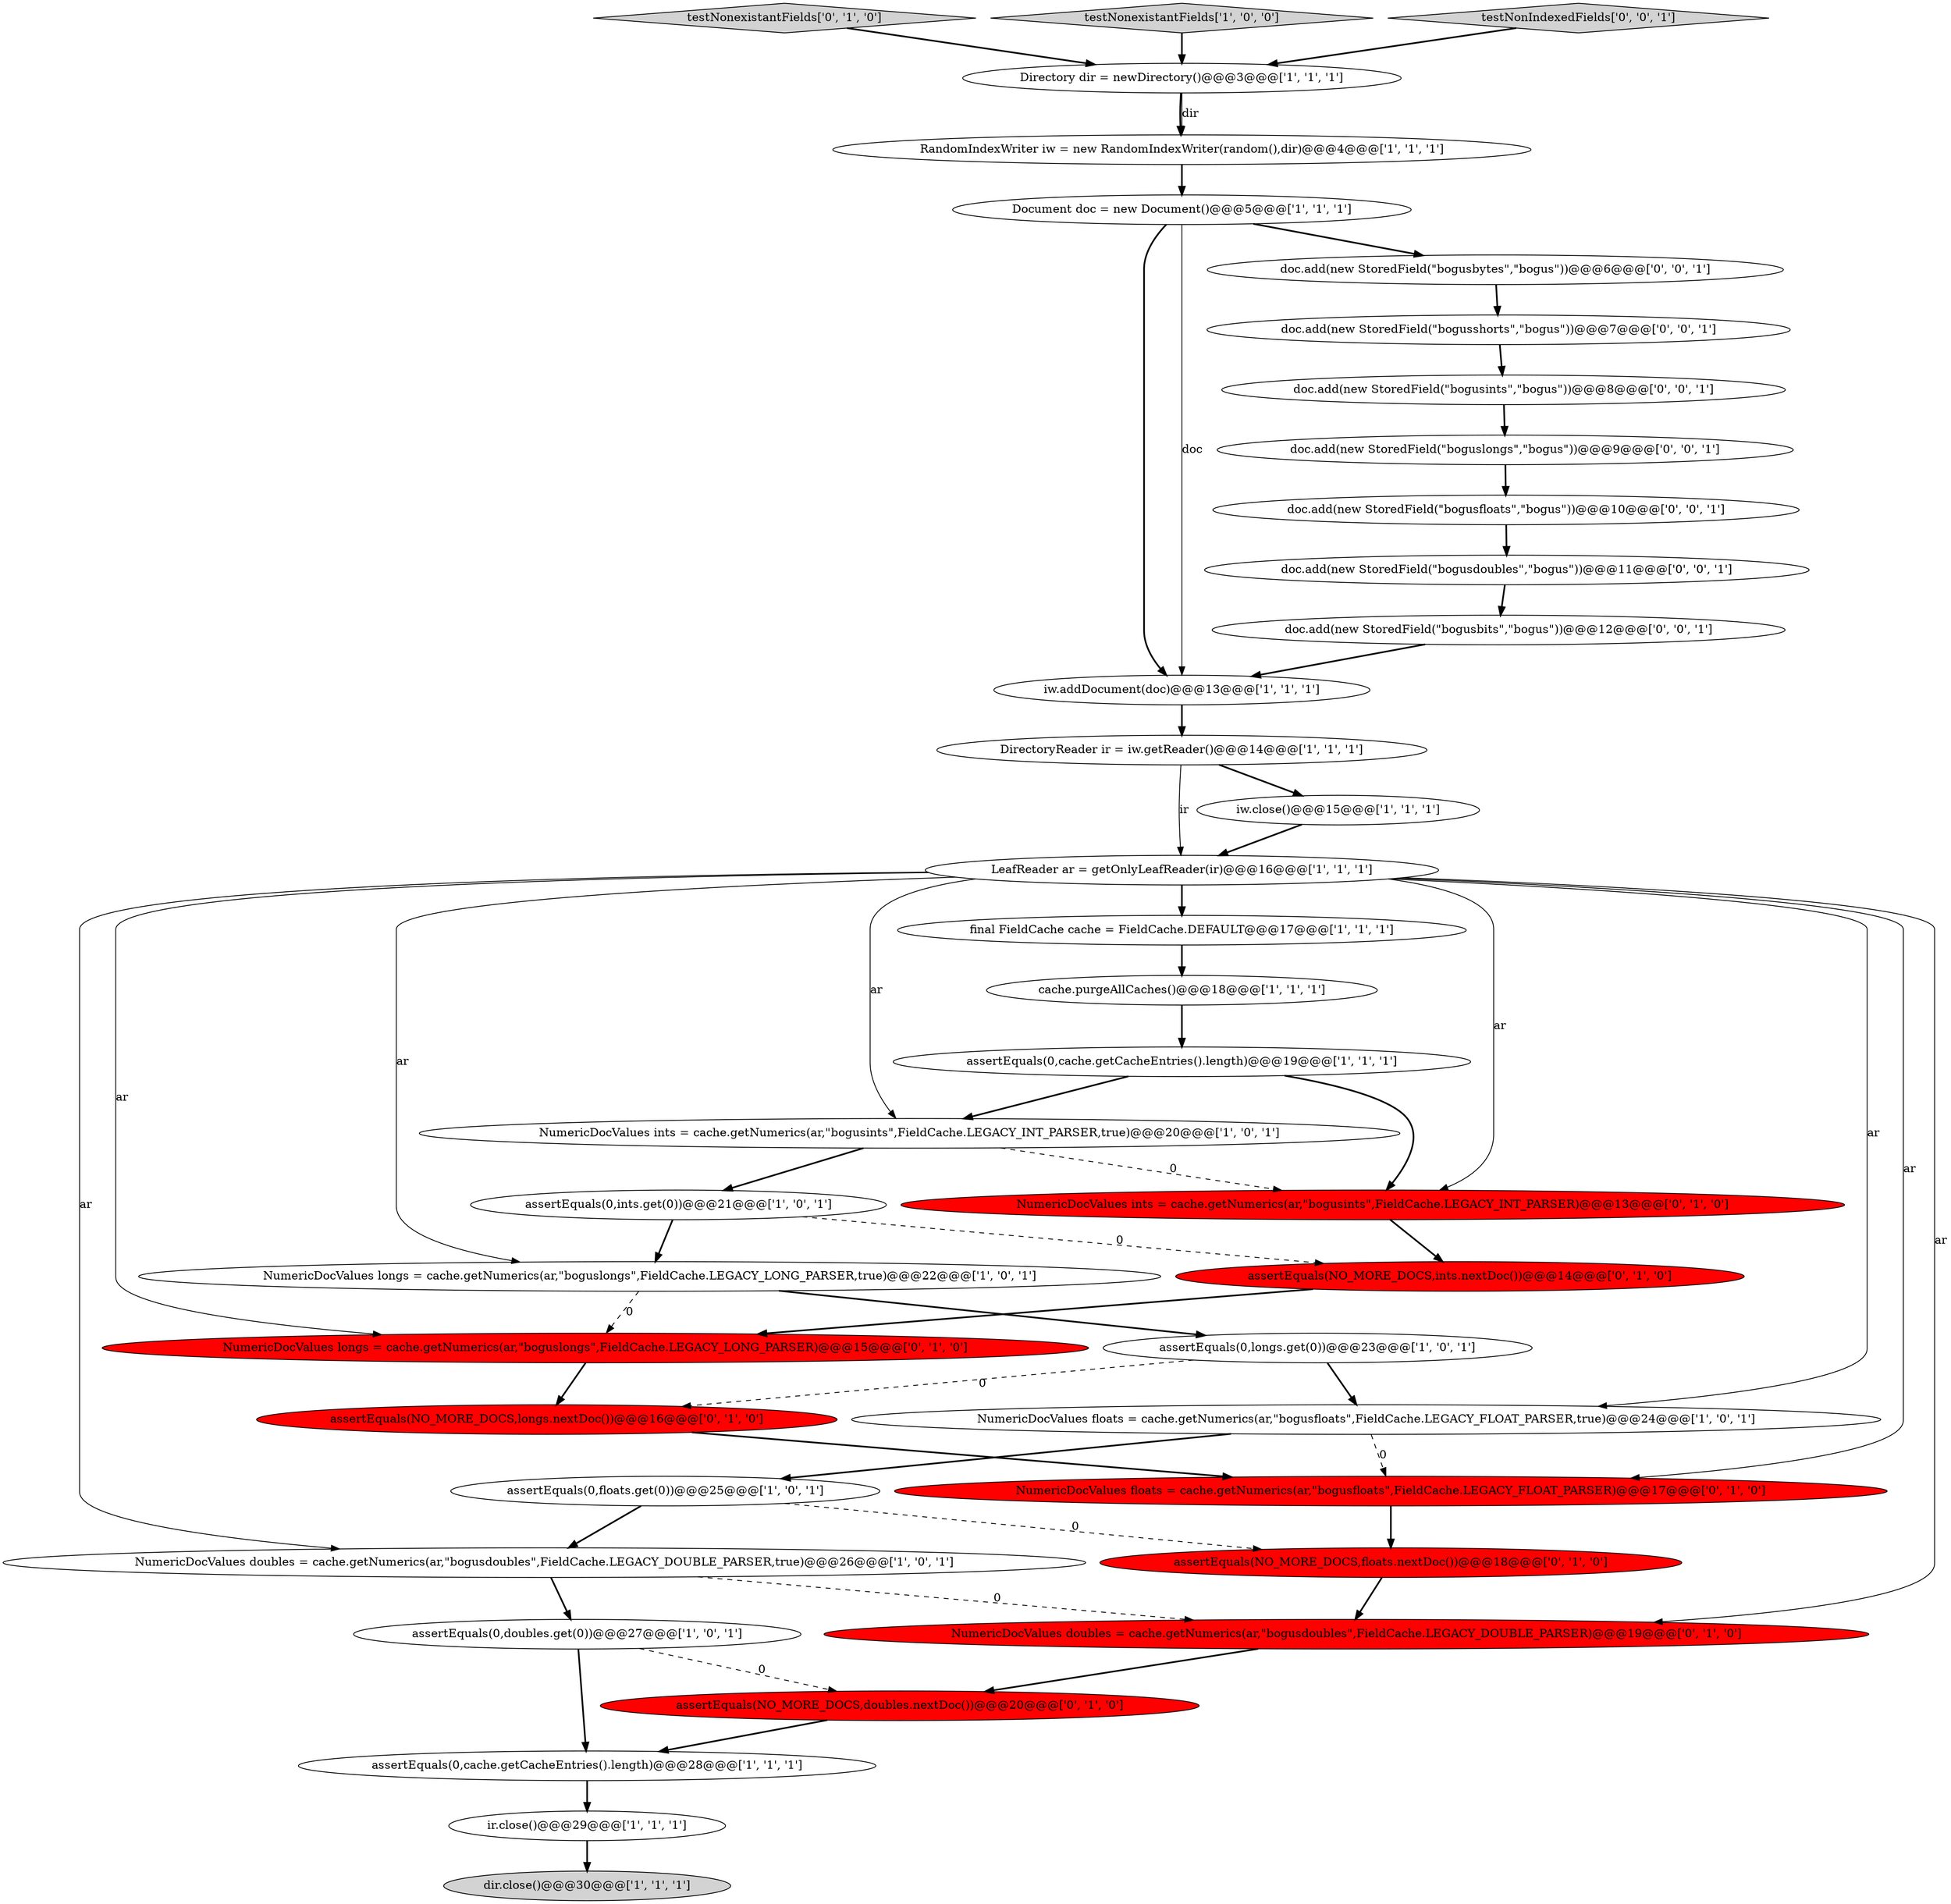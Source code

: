 digraph {
10 [style = filled, label = "NumericDocValues floats = cache.getNumerics(ar,\"bogusfloats\",FieldCache.LEGACY_FLOAT_PARSER,true)@@@24@@@['1', '0', '1']", fillcolor = white, shape = ellipse image = "AAA0AAABBB1BBB"];
8 [style = filled, label = "cache.purgeAllCaches()@@@18@@@['1', '1', '1']", fillcolor = white, shape = ellipse image = "AAA0AAABBB1BBB"];
12 [style = filled, label = "LeafReader ar = getOnlyLeafReader(ir)@@@16@@@['1', '1', '1']", fillcolor = white, shape = ellipse image = "AAA0AAABBB1BBB"];
34 [style = filled, label = "doc.add(new StoredField(\"boguslongs\",\"bogus\"))@@@9@@@['0', '0', '1']", fillcolor = white, shape = ellipse image = "AAA0AAABBB3BBB"];
23 [style = filled, label = "testNonexistantFields['0', '1', '0']", fillcolor = lightgray, shape = diamond image = "AAA0AAABBB2BBB"];
27 [style = filled, label = "assertEquals(NO_MORE_DOCS,longs.nextDoc())@@@16@@@['0', '1', '0']", fillcolor = red, shape = ellipse image = "AAA1AAABBB2BBB"];
2 [style = filled, label = "assertEquals(0,ints.get(0))@@@21@@@['1', '0', '1']", fillcolor = white, shape = ellipse image = "AAA0AAABBB1BBB"];
19 [style = filled, label = "testNonexistantFields['1', '0', '0']", fillcolor = lightgray, shape = diamond image = "AAA0AAABBB1BBB"];
4 [style = filled, label = "Directory dir = newDirectory()@@@3@@@['1', '1', '1']", fillcolor = white, shape = ellipse image = "AAA0AAABBB1BBB"];
30 [style = filled, label = "NumericDocValues longs = cache.getNumerics(ar,\"boguslongs\",FieldCache.LEGACY_LONG_PARSER)@@@15@@@['0', '1', '0']", fillcolor = red, shape = ellipse image = "AAA1AAABBB2BBB"];
15 [style = filled, label = "iw.addDocument(doc)@@@13@@@['1', '1', '1']", fillcolor = white, shape = ellipse image = "AAA0AAABBB1BBB"];
5 [style = filled, label = "assertEquals(0,doubles.get(0))@@@27@@@['1', '0', '1']", fillcolor = white, shape = ellipse image = "AAA0AAABBB1BBB"];
0 [style = filled, label = "ir.close()@@@29@@@['1', '1', '1']", fillcolor = white, shape = ellipse image = "AAA0AAABBB1BBB"];
13 [style = filled, label = "NumericDocValues ints = cache.getNumerics(ar,\"bogusints\",FieldCache.LEGACY_INT_PARSER,true)@@@20@@@['1', '0', '1']", fillcolor = white, shape = ellipse image = "AAA0AAABBB1BBB"];
35 [style = filled, label = "doc.add(new StoredField(\"bogusbytes\",\"bogus\"))@@@6@@@['0', '0', '1']", fillcolor = white, shape = ellipse image = "AAA0AAABBB3BBB"];
21 [style = filled, label = "NumericDocValues doubles = cache.getNumerics(ar,\"bogusdoubles\",FieldCache.LEGACY_DOUBLE_PARSER,true)@@@26@@@['1', '0', '1']", fillcolor = white, shape = ellipse image = "AAA0AAABBB1BBB"];
38 [style = filled, label = "doc.add(new StoredField(\"bogusbits\",\"bogus\"))@@@12@@@['0', '0', '1']", fillcolor = white, shape = ellipse image = "AAA0AAABBB3BBB"];
31 [style = filled, label = "testNonIndexedFields['0', '0', '1']", fillcolor = lightgray, shape = diamond image = "AAA0AAABBB3BBB"];
32 [style = filled, label = "doc.add(new StoredField(\"bogusdoubles\",\"bogus\"))@@@11@@@['0', '0', '1']", fillcolor = white, shape = ellipse image = "AAA0AAABBB3BBB"];
37 [style = filled, label = "doc.add(new StoredField(\"bogusshorts\",\"bogus\"))@@@7@@@['0', '0', '1']", fillcolor = white, shape = ellipse image = "AAA0AAABBB3BBB"];
14 [style = filled, label = "assertEquals(0,floats.get(0))@@@25@@@['1', '0', '1']", fillcolor = white, shape = ellipse image = "AAA0AAABBB1BBB"];
6 [style = filled, label = "Document doc = new Document()@@@5@@@['1', '1', '1']", fillcolor = white, shape = ellipse image = "AAA0AAABBB1BBB"];
9 [style = filled, label = "dir.close()@@@30@@@['1', '1', '1']", fillcolor = lightgray, shape = ellipse image = "AAA0AAABBB1BBB"];
29 [style = filled, label = "NumericDocValues floats = cache.getNumerics(ar,\"bogusfloats\",FieldCache.LEGACY_FLOAT_PARSER)@@@17@@@['0', '1', '0']", fillcolor = red, shape = ellipse image = "AAA1AAABBB2BBB"];
17 [style = filled, label = "assertEquals(0,longs.get(0))@@@23@@@['1', '0', '1']", fillcolor = white, shape = ellipse image = "AAA0AAABBB1BBB"];
28 [style = filled, label = "NumericDocValues doubles = cache.getNumerics(ar,\"bogusdoubles\",FieldCache.LEGACY_DOUBLE_PARSER)@@@19@@@['0', '1', '0']", fillcolor = red, shape = ellipse image = "AAA1AAABBB2BBB"];
3 [style = filled, label = "assertEquals(0,cache.getCacheEntries().length)@@@28@@@['1', '1', '1']", fillcolor = white, shape = ellipse image = "AAA0AAABBB1BBB"];
25 [style = filled, label = "assertEquals(NO_MORE_DOCS,doubles.nextDoc())@@@20@@@['0', '1', '0']", fillcolor = red, shape = ellipse image = "AAA1AAABBB2BBB"];
24 [style = filled, label = "assertEquals(NO_MORE_DOCS,floats.nextDoc())@@@18@@@['0', '1', '0']", fillcolor = red, shape = ellipse image = "AAA1AAABBB2BBB"];
1 [style = filled, label = "iw.close()@@@15@@@['1', '1', '1']", fillcolor = white, shape = ellipse image = "AAA0AAABBB1BBB"];
26 [style = filled, label = "NumericDocValues ints = cache.getNumerics(ar,\"bogusints\",FieldCache.LEGACY_INT_PARSER)@@@13@@@['0', '1', '0']", fillcolor = red, shape = ellipse image = "AAA1AAABBB2BBB"];
7 [style = filled, label = "NumericDocValues longs = cache.getNumerics(ar,\"boguslongs\",FieldCache.LEGACY_LONG_PARSER,true)@@@22@@@['1', '0', '1']", fillcolor = white, shape = ellipse image = "AAA0AAABBB1BBB"];
11 [style = filled, label = "assertEquals(0,cache.getCacheEntries().length)@@@19@@@['1', '1', '1']", fillcolor = white, shape = ellipse image = "AAA0AAABBB1BBB"];
36 [style = filled, label = "doc.add(new StoredField(\"bogusfloats\",\"bogus\"))@@@10@@@['0', '0', '1']", fillcolor = white, shape = ellipse image = "AAA0AAABBB3BBB"];
33 [style = filled, label = "doc.add(new StoredField(\"bogusints\",\"bogus\"))@@@8@@@['0', '0', '1']", fillcolor = white, shape = ellipse image = "AAA0AAABBB3BBB"];
22 [style = filled, label = "assertEquals(NO_MORE_DOCS,ints.nextDoc())@@@14@@@['0', '1', '0']", fillcolor = red, shape = ellipse image = "AAA1AAABBB2BBB"];
16 [style = filled, label = "final FieldCache cache = FieldCache.DEFAULT@@@17@@@['1', '1', '1']", fillcolor = white, shape = ellipse image = "AAA0AAABBB1BBB"];
20 [style = filled, label = "DirectoryReader ir = iw.getReader()@@@14@@@['1', '1', '1']", fillcolor = white, shape = ellipse image = "AAA0AAABBB1BBB"];
18 [style = filled, label = "RandomIndexWriter iw = new RandomIndexWriter(random(),dir)@@@4@@@['1', '1', '1']", fillcolor = white, shape = ellipse image = "AAA0AAABBB1BBB"];
5->3 [style = bold, label=""];
17->10 [style = bold, label=""];
12->21 [style = solid, label="ar"];
24->28 [style = bold, label=""];
14->24 [style = dashed, label="0"];
0->9 [style = bold, label=""];
12->28 [style = solid, label="ar"];
7->17 [style = bold, label=""];
6->35 [style = bold, label=""];
16->8 [style = bold, label=""];
10->14 [style = bold, label=""];
21->28 [style = dashed, label="0"];
30->27 [style = bold, label=""];
25->3 [style = bold, label=""];
23->4 [style = bold, label=""];
36->32 [style = bold, label=""];
31->4 [style = bold, label=""];
4->18 [style = bold, label=""];
5->25 [style = dashed, label="0"];
12->16 [style = bold, label=""];
20->1 [style = bold, label=""];
10->29 [style = dashed, label="0"];
38->15 [style = bold, label=""];
13->26 [style = dashed, label="0"];
22->30 [style = bold, label=""];
6->15 [style = bold, label=""];
3->0 [style = bold, label=""];
12->30 [style = solid, label="ar"];
26->22 [style = bold, label=""];
4->18 [style = solid, label="dir"];
32->38 [style = bold, label=""];
21->5 [style = bold, label=""];
6->15 [style = solid, label="doc"];
18->6 [style = bold, label=""];
20->12 [style = solid, label="ir"];
35->37 [style = bold, label=""];
15->20 [style = bold, label=""];
12->26 [style = solid, label="ar"];
34->36 [style = bold, label=""];
11->13 [style = bold, label=""];
7->30 [style = dashed, label="0"];
1->12 [style = bold, label=""];
28->25 [style = bold, label=""];
12->13 [style = solid, label="ar"];
19->4 [style = bold, label=""];
2->7 [style = bold, label=""];
27->29 [style = bold, label=""];
37->33 [style = bold, label=""];
29->24 [style = bold, label=""];
8->11 [style = bold, label=""];
12->10 [style = solid, label="ar"];
12->29 [style = solid, label="ar"];
33->34 [style = bold, label=""];
2->22 [style = dashed, label="0"];
14->21 [style = bold, label=""];
12->7 [style = solid, label="ar"];
11->26 [style = bold, label=""];
13->2 [style = bold, label=""];
17->27 [style = dashed, label="0"];
}

